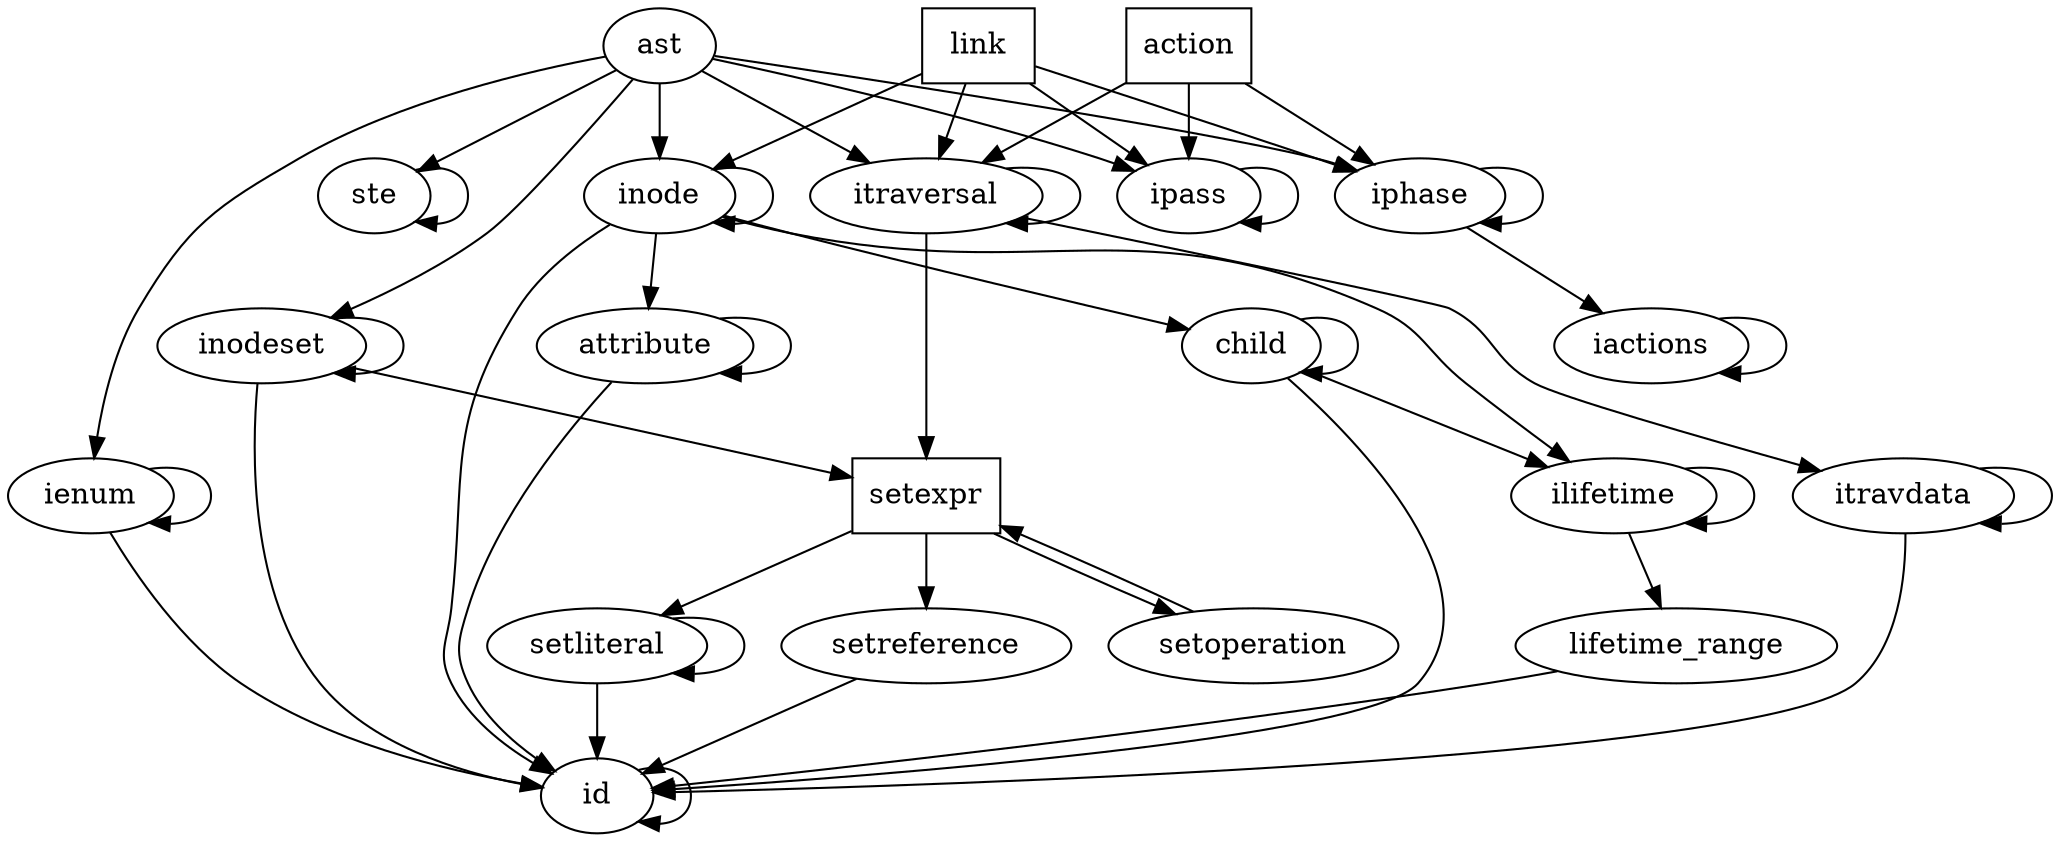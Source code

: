 digraph Ast {
id -> id
ienum -> id
ienum -> ienum
attribute -> id
attribute -> attribute
itravdata -> id
itravdata -> itravdata
setoperation -> setexpr
setliteral -> id
setliteral -> setliteral
setreference -> id
ste -> ste
child -> id
child -> ilifetime
child -> child
lifetime_range -> id
ilifetime -> lifetime_range
ilifetime -> ilifetime
inodeset -> id
inodeset -> setexpr
inodeset -> inodeset
inode -> id
inode -> inode
inode -> child
inode -> attribute
inode -> ilifetime
ipass -> ipass
itraversal -> setexpr
itraversal -> itravdata
itraversal -> itraversal
iphase -> iactions
iphase -> iphase
iactions -> iactions
ast -> iphase
ast -> itraversal
ast -> ipass
ast -> inode
ast -> inodeset
ast -> ienum
ast -> ste
setexpr [shape=box];
setexpr -> setliteral
setexpr -> setreference
setexpr -> setoperation
link [shape=box];
link -> inode
link -> ipass
link -> itraversal
link -> iphase
action [shape=box];
action -> ipass
action -> itraversal
action -> iphase
}
